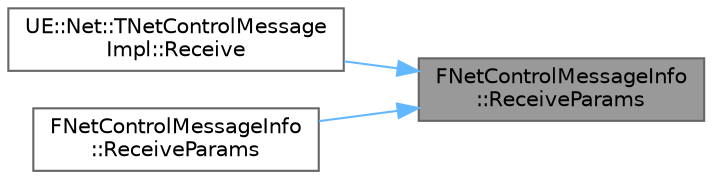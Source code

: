 digraph "FNetControlMessageInfo::ReceiveParams"
{
 // INTERACTIVE_SVG=YES
 // LATEX_PDF_SIZE
  bgcolor="transparent";
  edge [fontname=Helvetica,fontsize=10,labelfontname=Helvetica,labelfontsize=10];
  node [fontname=Helvetica,fontsize=10,shape=box,height=0.2,width=0.4];
  rankdir="RL";
  Node1 [id="Node000001",label="FNetControlMessageInfo\l::ReceiveParams",height=0.2,width=0.4,color="gray40", fillcolor="grey60", style="filled", fontcolor="black",tooltip=" "];
  Node1 -> Node2 [id="edge1_Node000001_Node000002",dir="back",color="steelblue1",style="solid",tooltip=" "];
  Node2 [id="Node000002",label="UE::Net::TNetControlMessage\lImpl::Receive",height=0.2,width=0.4,color="grey40", fillcolor="white", style="filled",URL="$df/d09/classUE_1_1Net_1_1TNetControlMessageImpl.html#a36e53933f0486c5f9188c00229c3ca7c",tooltip="receives a message of this type from the passed in bunch"];
  Node1 -> Node3 [id="edge2_Node000001_Node000003",dir="back",color="steelblue1",style="solid",tooltip=" "];
  Node3 [id="Node000003",label="FNetControlMessageInfo\l::ReceiveParams",height=0.2,width=0.4,color="grey40", fillcolor="white", style="filled",URL="$d7/db7/classFNetControlMessageInfo.html#a0612bbef9c3b6e1faf54615e1738cbcd",tooltip=" "];
}
